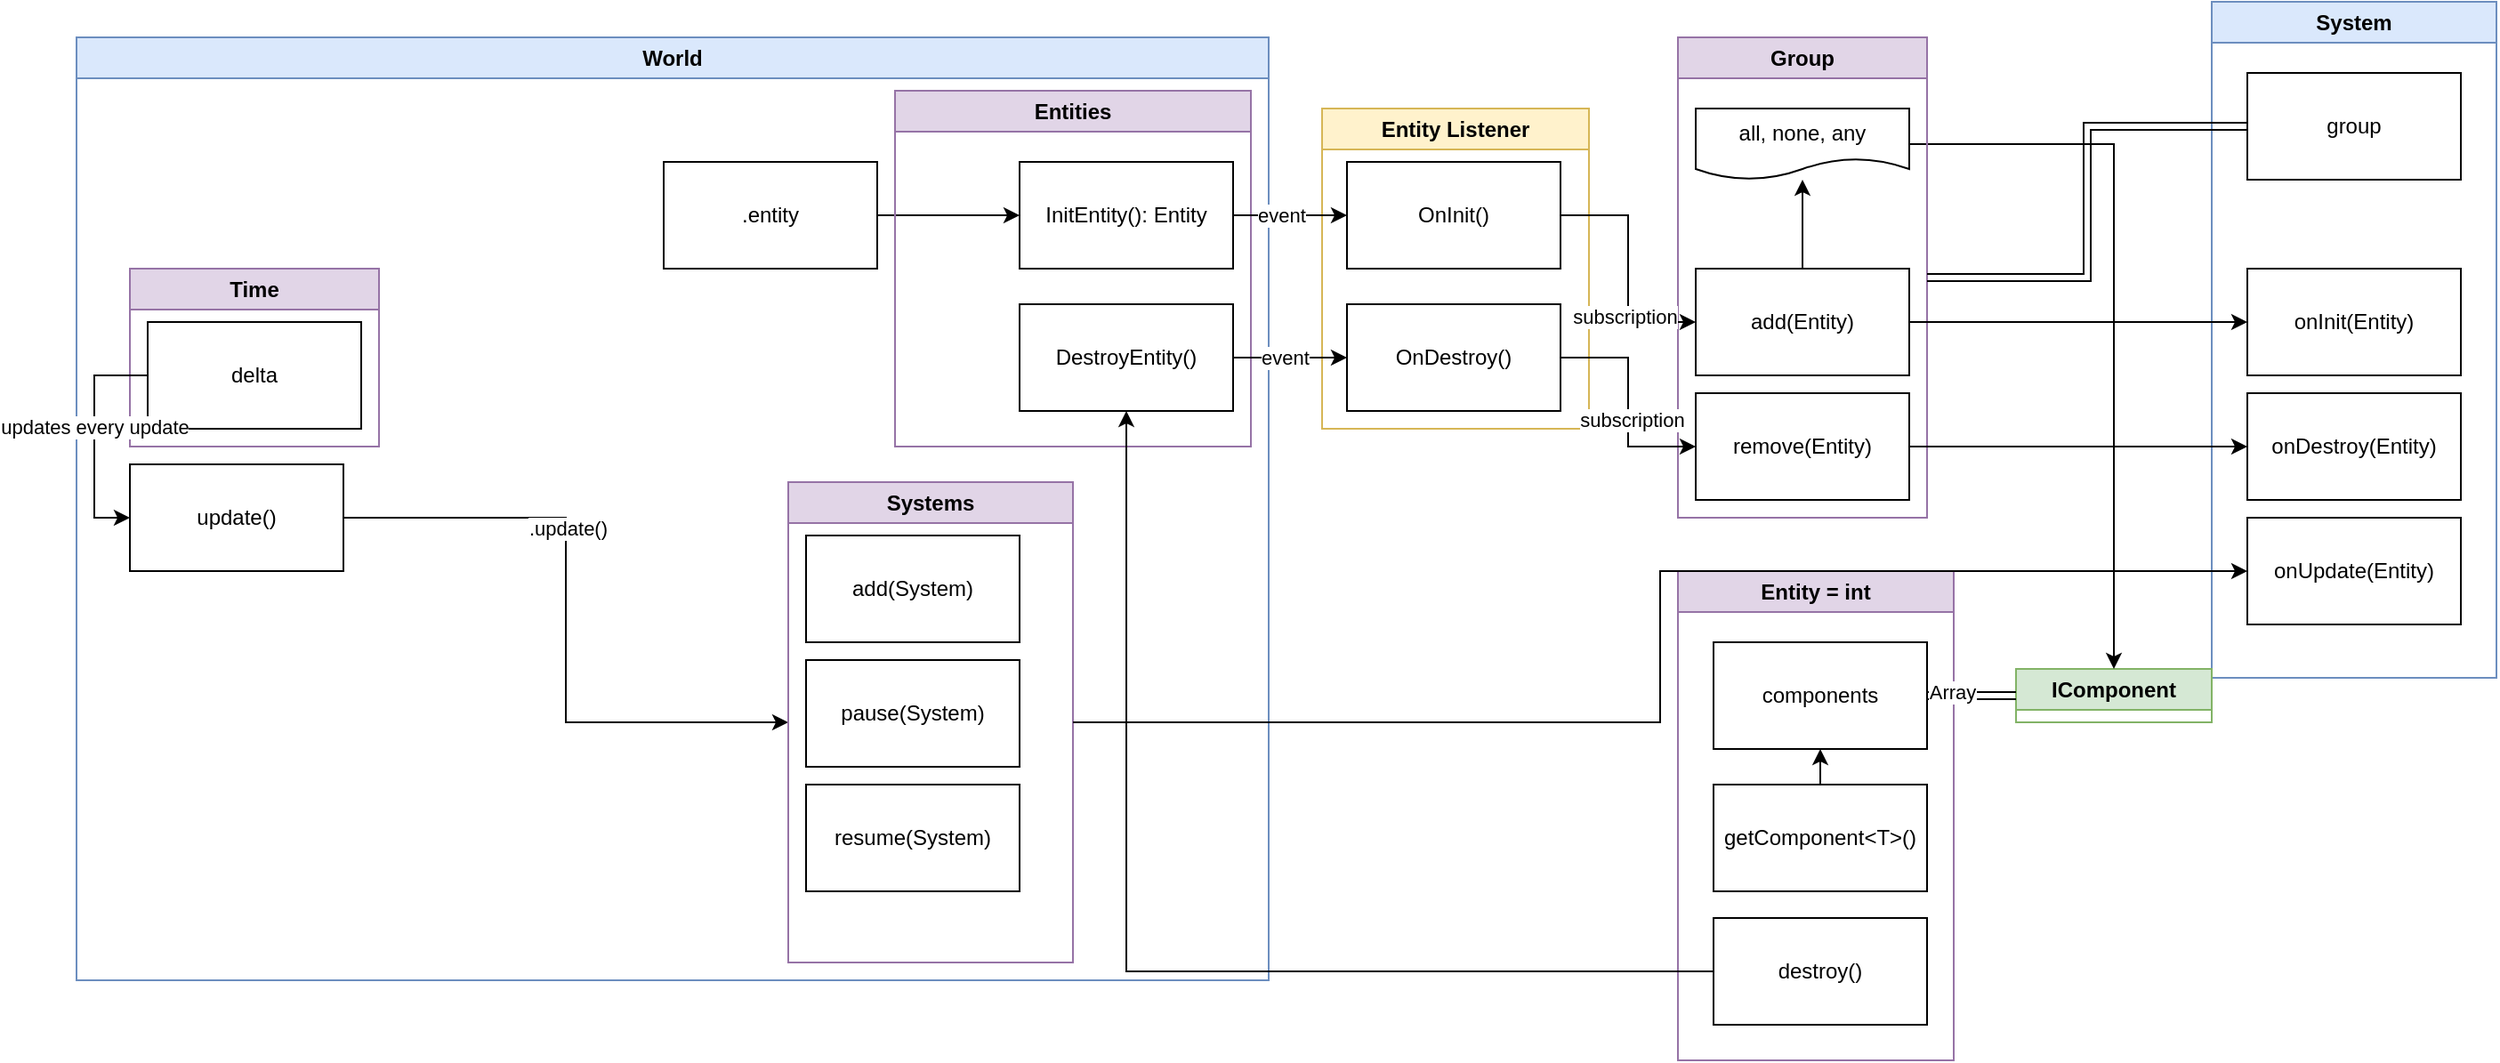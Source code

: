<mxfile version="20.8.11" type="github">
  <diagram name="Страница 1" id="NBx043L_5w2StL78OvUL">
    <mxGraphModel dx="1877" dy="541" grid="1" gridSize="10" guides="1" tooltips="1" connect="1" arrows="1" fold="1" page="1" pageScale="1" pageWidth="827" pageHeight="1169" math="0" shadow="0">
      <root>
        <mxCell id="0" />
        <mxCell id="1" parent="0" />
        <mxCell id="bAHlhpzNJxMVu7dpJOnl-43" value="Entity Listener" style="swimlane;whiteSpace=wrap;html=1;fillColor=#fff2cc;strokeColor=#d6b656;" parent="1" vertex="1">
          <mxGeometry x="310" y="70" width="150" height="180" as="geometry">
            <mxRectangle x="300" y="440" width="120" height="30" as="alternateBounds" />
          </mxGeometry>
        </mxCell>
        <mxCell id="bAHlhpzNJxMVu7dpJOnl-44" value="OnInit()" style="whiteSpace=wrap;html=1;" parent="bAHlhpzNJxMVu7dpJOnl-43" vertex="1">
          <mxGeometry x="14" y="30" width="120" height="60" as="geometry" />
        </mxCell>
        <mxCell id="bAHlhpzNJxMVu7dpJOnl-46" value="OnDestroy()" style="whiteSpace=wrap;html=1;" parent="bAHlhpzNJxMVu7dpJOnl-43" vertex="1">
          <mxGeometry x="14" y="110" width="120" height="60" as="geometry" />
        </mxCell>
        <mxCell id="bAHlhpzNJxMVu7dpJOnl-59" value="World" style="swimlane;whiteSpace=wrap;html=1;fillColor=#dae8fc;strokeColor=#6c8ebf;" parent="1" vertex="1">
          <mxGeometry x="-390" y="30" width="670" height="530" as="geometry">
            <mxRectangle x="30" y="440" width="70" height="30" as="alternateBounds" />
          </mxGeometry>
        </mxCell>
        <mxCell id="bAHlhpzNJxMVu7dpJOnl-96" style="edgeStyle=none;rounded=0;orthogonalLoop=1;jettySize=auto;html=1;elbow=vertical;" parent="bAHlhpzNJxMVu7dpJOnl-59" source="bAHlhpzNJxMVu7dpJOnl-95" target="bAHlhpzNJxMVu7dpJOnl-60" edge="1">
          <mxGeometry relative="1" as="geometry" />
        </mxCell>
        <mxCell id="bAHlhpzNJxMVu7dpJOnl-95" value=".entity" style="whiteSpace=wrap;html=1;" parent="bAHlhpzNJxMVu7dpJOnl-59" vertex="1">
          <mxGeometry x="330" y="70" width="120" height="60" as="geometry" />
        </mxCell>
        <mxCell id="bAHlhpzNJxMVu7dpJOnl-101" value="Entities" style="swimlane;whiteSpace=wrap;html=1;startSize=23;fillColor=#e1d5e7;strokeColor=#9673a6;" parent="bAHlhpzNJxMVu7dpJOnl-59" vertex="1">
          <mxGeometry x="460" y="30" width="200" height="200" as="geometry" />
        </mxCell>
        <mxCell id="bAHlhpzNJxMVu7dpJOnl-64" value="DestroyEntity()" style="whiteSpace=wrap;html=1;" parent="bAHlhpzNJxMVu7dpJOnl-101" vertex="1">
          <mxGeometry x="70" y="120" width="120" height="60" as="geometry" />
        </mxCell>
        <mxCell id="bAHlhpzNJxMVu7dpJOnl-60" value="InitEntity(): Entity" style="whiteSpace=wrap;html=1;" parent="bAHlhpzNJxMVu7dpJOnl-101" vertex="1">
          <mxGeometry x="70" y="40" width="120" height="60" as="geometry" />
        </mxCell>
        <mxCell id="bAHlhpzNJxMVu7dpJOnl-114" style="edgeStyle=orthogonalEdgeStyle;rounded=0;orthogonalLoop=1;jettySize=auto;html=1;entryX=0;entryY=0.5;entryDx=0;entryDy=0;" parent="bAHlhpzNJxMVu7dpJOnl-59" source="bAHlhpzNJxMVu7dpJOnl-111" target="O8vUfsn8t2cKlNHUyuQd-1" edge="1">
          <mxGeometry relative="1" as="geometry" />
        </mxCell>
        <mxCell id="bAHlhpzNJxMVu7dpJOnl-117" value=".update()" style="edgeLabel;html=1;align=center;verticalAlign=middle;resizable=0;points=[];" parent="bAHlhpzNJxMVu7dpJOnl-114" vertex="1" connectable="0">
          <mxGeometry x="-0.286" y="1" relative="1" as="geometry">
            <mxPoint as="offset" />
          </mxGeometry>
        </mxCell>
        <mxCell id="bAHlhpzNJxMVu7dpJOnl-111" value="update()" style="whiteSpace=wrap;html=1;" parent="bAHlhpzNJxMVu7dpJOnl-59" vertex="1">
          <mxGeometry x="30" y="240" width="120" height="60" as="geometry" />
        </mxCell>
        <mxCell id="q2OMOKiFZYzo7tYUAPUT-1" value="Time" style="swimlane;whiteSpace=wrap;html=1;fillColor=#e1d5e7;strokeColor=#9673a6;" parent="bAHlhpzNJxMVu7dpJOnl-59" vertex="1">
          <mxGeometry x="30" y="130" width="140" height="100" as="geometry" />
        </mxCell>
        <mxCell id="q2OMOKiFZYzo7tYUAPUT-2" value="delta" style="rounded=0;whiteSpace=wrap;html=1;" parent="q2OMOKiFZYzo7tYUAPUT-1" vertex="1">
          <mxGeometry x="10" y="30" width="120" height="60" as="geometry" />
        </mxCell>
        <mxCell id="q2OMOKiFZYzo7tYUAPUT-3" style="edgeStyle=orthogonalEdgeStyle;rounded=0;orthogonalLoop=1;jettySize=auto;html=1;entryX=0;entryY=0.5;entryDx=0;entryDy=0;exitX=0;exitY=0.5;exitDx=0;exitDy=0;" parent="bAHlhpzNJxMVu7dpJOnl-59" source="q2OMOKiFZYzo7tYUAPUT-2" target="bAHlhpzNJxMVu7dpJOnl-111" edge="1">
          <mxGeometry relative="1" as="geometry" />
        </mxCell>
        <mxCell id="q2OMOKiFZYzo7tYUAPUT-4" value="updates every update" style="edgeLabel;html=1;align=center;verticalAlign=middle;resizable=0;points=[];" parent="q2OMOKiFZYzo7tYUAPUT-3" vertex="1" connectable="0">
          <mxGeometry x="-0.094" relative="1" as="geometry">
            <mxPoint as="offset" />
          </mxGeometry>
        </mxCell>
        <mxCell id="O8vUfsn8t2cKlNHUyuQd-1" value="Systems" style="swimlane;whiteSpace=wrap;html=1;fillColor=#e1d5e7;strokeColor=#9673a6;" vertex="1" parent="bAHlhpzNJxMVu7dpJOnl-59">
          <mxGeometry x="400" y="250" width="160" height="270" as="geometry" />
        </mxCell>
        <mxCell id="O8vUfsn8t2cKlNHUyuQd-2" value="add(System)" style="rounded=0;whiteSpace=wrap;html=1;" vertex="1" parent="O8vUfsn8t2cKlNHUyuQd-1">
          <mxGeometry x="10" y="30" width="120" height="60" as="geometry" />
        </mxCell>
        <mxCell id="O8vUfsn8t2cKlNHUyuQd-4" value="pause(System)" style="whiteSpace=wrap;html=1;" vertex="1" parent="O8vUfsn8t2cKlNHUyuQd-1">
          <mxGeometry x="10" y="100" width="120" height="60" as="geometry" />
        </mxCell>
        <mxCell id="O8vUfsn8t2cKlNHUyuQd-5" value="resume(System)" style="whiteSpace=wrap;html=1;" vertex="1" parent="O8vUfsn8t2cKlNHUyuQd-1">
          <mxGeometry x="10" y="170" width="120" height="60" as="geometry" />
        </mxCell>
        <mxCell id="bAHlhpzNJxMVu7dpJOnl-61" style="edgeStyle=none;rounded=0;orthogonalLoop=1;jettySize=auto;html=1;entryX=0;entryY=0.5;entryDx=0;entryDy=0;elbow=vertical;" parent="1" source="bAHlhpzNJxMVu7dpJOnl-60" target="bAHlhpzNJxMVu7dpJOnl-44" edge="1">
          <mxGeometry relative="1" as="geometry" />
        </mxCell>
        <mxCell id="bAHlhpzNJxMVu7dpJOnl-63" value="event" style="edgeLabel;html=1;align=center;verticalAlign=middle;resizable=0;points=[];" parent="bAHlhpzNJxMVu7dpJOnl-61" vertex="1" connectable="0">
          <mxGeometry x="0.123" relative="1" as="geometry">
            <mxPoint x="-9" as="offset" />
          </mxGeometry>
        </mxCell>
        <mxCell id="bAHlhpzNJxMVu7dpJOnl-65" style="edgeStyle=none;rounded=0;orthogonalLoop=1;jettySize=auto;html=1;entryX=0;entryY=0.5;entryDx=0;entryDy=0;elbow=vertical;" parent="1" source="bAHlhpzNJxMVu7dpJOnl-64" target="bAHlhpzNJxMVu7dpJOnl-46" edge="1">
          <mxGeometry relative="1" as="geometry" />
        </mxCell>
        <mxCell id="bAHlhpzNJxMVu7dpJOnl-66" value="event" style="edgeLabel;html=1;align=center;verticalAlign=middle;resizable=0;points=[];" parent="bAHlhpzNJxMVu7dpJOnl-65" vertex="1" connectable="0">
          <mxGeometry x="0.284" y="-2" relative="1" as="geometry">
            <mxPoint x="-12" y="-2" as="offset" />
          </mxGeometry>
        </mxCell>
        <mxCell id="bAHlhpzNJxMVu7dpJOnl-68" value="System" style="swimlane;whiteSpace=wrap;html=1;fillColor=#dae8fc;strokeColor=#6c8ebf;" parent="1" vertex="1">
          <mxGeometry x="810" y="10" width="160" height="380" as="geometry">
            <mxRectangle x="470" y="440" width="90" height="30" as="alternateBounds" />
          </mxGeometry>
        </mxCell>
        <mxCell id="bAHlhpzNJxMVu7dpJOnl-120" value="group" style="whiteSpace=wrap;html=1;" parent="bAHlhpzNJxMVu7dpJOnl-68" vertex="1">
          <mxGeometry x="20" y="40" width="120" height="60" as="geometry" />
        </mxCell>
        <mxCell id="bAHlhpzNJxMVu7dpJOnl-134" value="onInit(Entity)" style="whiteSpace=wrap;html=1;" parent="bAHlhpzNJxMVu7dpJOnl-68" vertex="1">
          <mxGeometry x="20" y="150" width="120" height="60" as="geometry" />
        </mxCell>
        <mxCell id="bAHlhpzNJxMVu7dpJOnl-85" value="onUpdate(Entity)" style="whiteSpace=wrap;html=1;" parent="bAHlhpzNJxMVu7dpJOnl-68" vertex="1">
          <mxGeometry x="20" y="290" width="120" height="60" as="geometry" />
        </mxCell>
        <mxCell id="bAHlhpzNJxMVu7dpJOnl-135" value="onDestroy(Entity)" style="whiteSpace=wrap;html=1;" parent="bAHlhpzNJxMVu7dpJOnl-68" vertex="1">
          <mxGeometry x="20" y="220" width="120" height="60" as="geometry" />
        </mxCell>
        <mxCell id="bAHlhpzNJxMVu7dpJOnl-87" value="Entity = int" style="swimlane;whiteSpace=wrap;html=1;startSize=23;fillColor=#e1d5e7;strokeColor=#9673a6;" parent="1" vertex="1">
          <mxGeometry x="510" y="330" width="155" height="275" as="geometry" />
        </mxCell>
        <mxCell id="bAHlhpzNJxMVu7dpJOnl-89" value="components" style="whiteSpace=wrap;html=1;" parent="bAHlhpzNJxMVu7dpJOnl-87" vertex="1">
          <mxGeometry x="20" y="40" width="120" height="60" as="geometry" />
        </mxCell>
        <mxCell id="bAHlhpzNJxMVu7dpJOnl-94" style="edgeStyle=none;rounded=0;orthogonalLoop=1;jettySize=auto;html=1;entryX=0.5;entryY=1;entryDx=0;entryDy=0;elbow=vertical;" parent="bAHlhpzNJxMVu7dpJOnl-87" source="bAHlhpzNJxMVu7dpJOnl-93" target="bAHlhpzNJxMVu7dpJOnl-89" edge="1">
          <mxGeometry relative="1" as="geometry" />
        </mxCell>
        <mxCell id="bAHlhpzNJxMVu7dpJOnl-93" value="getComponent&amp;lt;T&amp;gt;()" style="whiteSpace=wrap;html=1;" parent="bAHlhpzNJxMVu7dpJOnl-87" vertex="1">
          <mxGeometry x="20" y="120" width="120" height="60" as="geometry" />
        </mxCell>
        <mxCell id="bAHlhpzNJxMVu7dpJOnl-104" value="destroy()" style="whiteSpace=wrap;html=1;" parent="bAHlhpzNJxMVu7dpJOnl-87" vertex="1">
          <mxGeometry x="20" y="195" width="120" height="60" as="geometry" />
        </mxCell>
        <mxCell id="bAHlhpzNJxMVu7dpJOnl-88" value="IComponent" style="swimlane;whiteSpace=wrap;html=1;fillColor=#d5e8d4;strokeColor=#82b366;" parent="1" vertex="1" collapsed="1">
          <mxGeometry x="700" y="385" width="110" height="30" as="geometry">
            <mxRectangle x="340" y="430" width="200" height="200" as="alternateBounds" />
          </mxGeometry>
        </mxCell>
        <mxCell id="bAHlhpzNJxMVu7dpJOnl-91" style="edgeStyle=orthogonalEdgeStyle;rounded=0;orthogonalLoop=1;jettySize=auto;html=1;entryX=0;entryY=0.5;entryDx=0;entryDy=0;elbow=vertical;shape=link;exitX=1;exitY=0.5;exitDx=0;exitDy=0;" parent="1" source="bAHlhpzNJxMVu7dpJOnl-89" target="bAHlhpzNJxMVu7dpJOnl-88" edge="1">
          <mxGeometry relative="1" as="geometry" />
        </mxCell>
        <mxCell id="bAHlhpzNJxMVu7dpJOnl-92" value="Array" style="edgeLabel;html=1;align=center;verticalAlign=middle;resizable=0;points=[];" parent="bAHlhpzNJxMVu7dpJOnl-91" vertex="1" connectable="0">
          <mxGeometry x="0.088" y="-2" relative="1" as="geometry">
            <mxPoint x="-13" y="-4" as="offset" />
          </mxGeometry>
        </mxCell>
        <mxCell id="bAHlhpzNJxMVu7dpJOnl-98" style="edgeStyle=orthogonalEdgeStyle;rounded=0;orthogonalLoop=1;jettySize=auto;html=1;entryX=0.5;entryY=0;entryDx=0;entryDy=0;elbow=vertical;" parent="1" source="bAHlhpzNJxMVu7dpJOnl-74" target="bAHlhpzNJxMVu7dpJOnl-88" edge="1">
          <mxGeometry relative="1" as="geometry" />
        </mxCell>
        <mxCell id="bAHlhpzNJxMVu7dpJOnl-107" style="rounded=0;orthogonalLoop=1;jettySize=auto;html=1;entryX=0.5;entryY=1;entryDx=0;entryDy=0;edgeStyle=orthogonalEdgeStyle;" parent="1" source="bAHlhpzNJxMVu7dpJOnl-104" target="bAHlhpzNJxMVu7dpJOnl-64" edge="1">
          <mxGeometry relative="1" as="geometry" />
        </mxCell>
        <mxCell id="bAHlhpzNJxMVu7dpJOnl-72" value="Group" style="swimlane;whiteSpace=wrap;html=1;startSize=23;fillColor=#e1d5e7;strokeColor=#9673a6;" parent="1" vertex="1">
          <mxGeometry x="510" y="30" width="140" height="270" as="geometry">
            <mxRectangle x="10" y="30" width="80" height="30" as="alternateBounds" />
          </mxGeometry>
        </mxCell>
        <mxCell id="bAHlhpzNJxMVu7dpJOnl-74" value="all, none, any" style="shape=document;whiteSpace=wrap;html=1;boundedLbl=1;" parent="bAHlhpzNJxMVu7dpJOnl-72" vertex="1">
          <mxGeometry x="10" y="40" width="120" height="40" as="geometry" />
        </mxCell>
        <mxCell id="bAHlhpzNJxMVu7dpJOnl-99" style="edgeStyle=none;rounded=0;orthogonalLoop=1;jettySize=auto;html=1;elbow=vertical;" parent="bAHlhpzNJxMVu7dpJOnl-72" source="bAHlhpzNJxMVu7dpJOnl-76" target="bAHlhpzNJxMVu7dpJOnl-74" edge="1">
          <mxGeometry relative="1" as="geometry" />
        </mxCell>
        <mxCell id="bAHlhpzNJxMVu7dpJOnl-76" value="add(Entity)" style="whiteSpace=wrap;html=1;" parent="bAHlhpzNJxMVu7dpJOnl-72" vertex="1">
          <mxGeometry x="10" y="130" width="120" height="60" as="geometry" />
        </mxCell>
        <mxCell id="bAHlhpzNJxMVu7dpJOnl-77" value="remove(Entity)" style="whiteSpace=wrap;html=1;" parent="bAHlhpzNJxMVu7dpJOnl-72" vertex="1">
          <mxGeometry x="10" y="200" width="120" height="60" as="geometry" />
        </mxCell>
        <mxCell id="bAHlhpzNJxMVu7dpJOnl-78" style="edgeStyle=orthogonalEdgeStyle;rounded=0;orthogonalLoop=1;jettySize=auto;html=1;entryX=0;entryY=0.5;entryDx=0;entryDy=0;elbow=vertical;" parent="1" source="bAHlhpzNJxMVu7dpJOnl-44" target="bAHlhpzNJxMVu7dpJOnl-76" edge="1">
          <mxGeometry relative="1" as="geometry" />
        </mxCell>
        <mxCell id="bAHlhpzNJxMVu7dpJOnl-80" value="subscription" style="edgeLabel;html=1;align=center;verticalAlign=middle;resizable=0;points=[];" parent="bAHlhpzNJxMVu7dpJOnl-78" vertex="1" connectable="0">
          <mxGeometry x="0.391" y="-2" relative="1" as="geometry">
            <mxPoint as="offset" />
          </mxGeometry>
        </mxCell>
        <mxCell id="bAHlhpzNJxMVu7dpJOnl-79" style="edgeStyle=orthogonalEdgeStyle;rounded=0;orthogonalLoop=1;jettySize=auto;html=1;entryX=0;entryY=0.5;entryDx=0;entryDy=0;elbow=vertical;" parent="1" source="bAHlhpzNJxMVu7dpJOnl-46" target="bAHlhpzNJxMVu7dpJOnl-77" edge="1">
          <mxGeometry relative="1" as="geometry" />
        </mxCell>
        <mxCell id="bAHlhpzNJxMVu7dpJOnl-81" value="subscription" style="edgeLabel;html=1;align=center;verticalAlign=middle;resizable=0;points=[];" parent="bAHlhpzNJxMVu7dpJOnl-79" vertex="1" connectable="0">
          <mxGeometry x="0.16" y="2" relative="1" as="geometry">
            <mxPoint as="offset" />
          </mxGeometry>
        </mxCell>
        <mxCell id="bAHlhpzNJxMVu7dpJOnl-121" style="edgeStyle=orthogonalEdgeStyle;rounded=0;orthogonalLoop=1;jettySize=auto;html=1;entryX=1;entryY=0.5;entryDx=0;entryDy=0;shape=link;" parent="1" source="bAHlhpzNJxMVu7dpJOnl-120" target="bAHlhpzNJxMVu7dpJOnl-72" edge="1">
          <mxGeometry relative="1" as="geometry" />
        </mxCell>
        <mxCell id="bAHlhpzNJxMVu7dpJOnl-137" style="edgeStyle=orthogonalEdgeStyle;rounded=0;orthogonalLoop=1;jettySize=auto;html=1;entryX=0;entryY=0.5;entryDx=0;entryDy=0;exitX=1;exitY=0.5;exitDx=0;exitDy=0;" parent="1" source="O8vUfsn8t2cKlNHUyuQd-1" target="bAHlhpzNJxMVu7dpJOnl-85" edge="1">
          <mxGeometry relative="1" as="geometry" />
        </mxCell>
        <mxCell id="bAHlhpzNJxMVu7dpJOnl-138" style="edgeStyle=orthogonalEdgeStyle;rounded=0;orthogonalLoop=1;jettySize=auto;html=1;entryX=0;entryY=0.5;entryDx=0;entryDy=0;" parent="1" source="bAHlhpzNJxMVu7dpJOnl-76" target="bAHlhpzNJxMVu7dpJOnl-134" edge="1">
          <mxGeometry relative="1" as="geometry" />
        </mxCell>
        <mxCell id="bAHlhpzNJxMVu7dpJOnl-139" style="edgeStyle=orthogonalEdgeStyle;rounded=0;orthogonalLoop=1;jettySize=auto;html=1;entryX=0;entryY=0.5;entryDx=0;entryDy=0;" parent="1" source="bAHlhpzNJxMVu7dpJOnl-77" target="bAHlhpzNJxMVu7dpJOnl-135" edge="1">
          <mxGeometry relative="1" as="geometry" />
        </mxCell>
      </root>
    </mxGraphModel>
  </diagram>
</mxfile>
